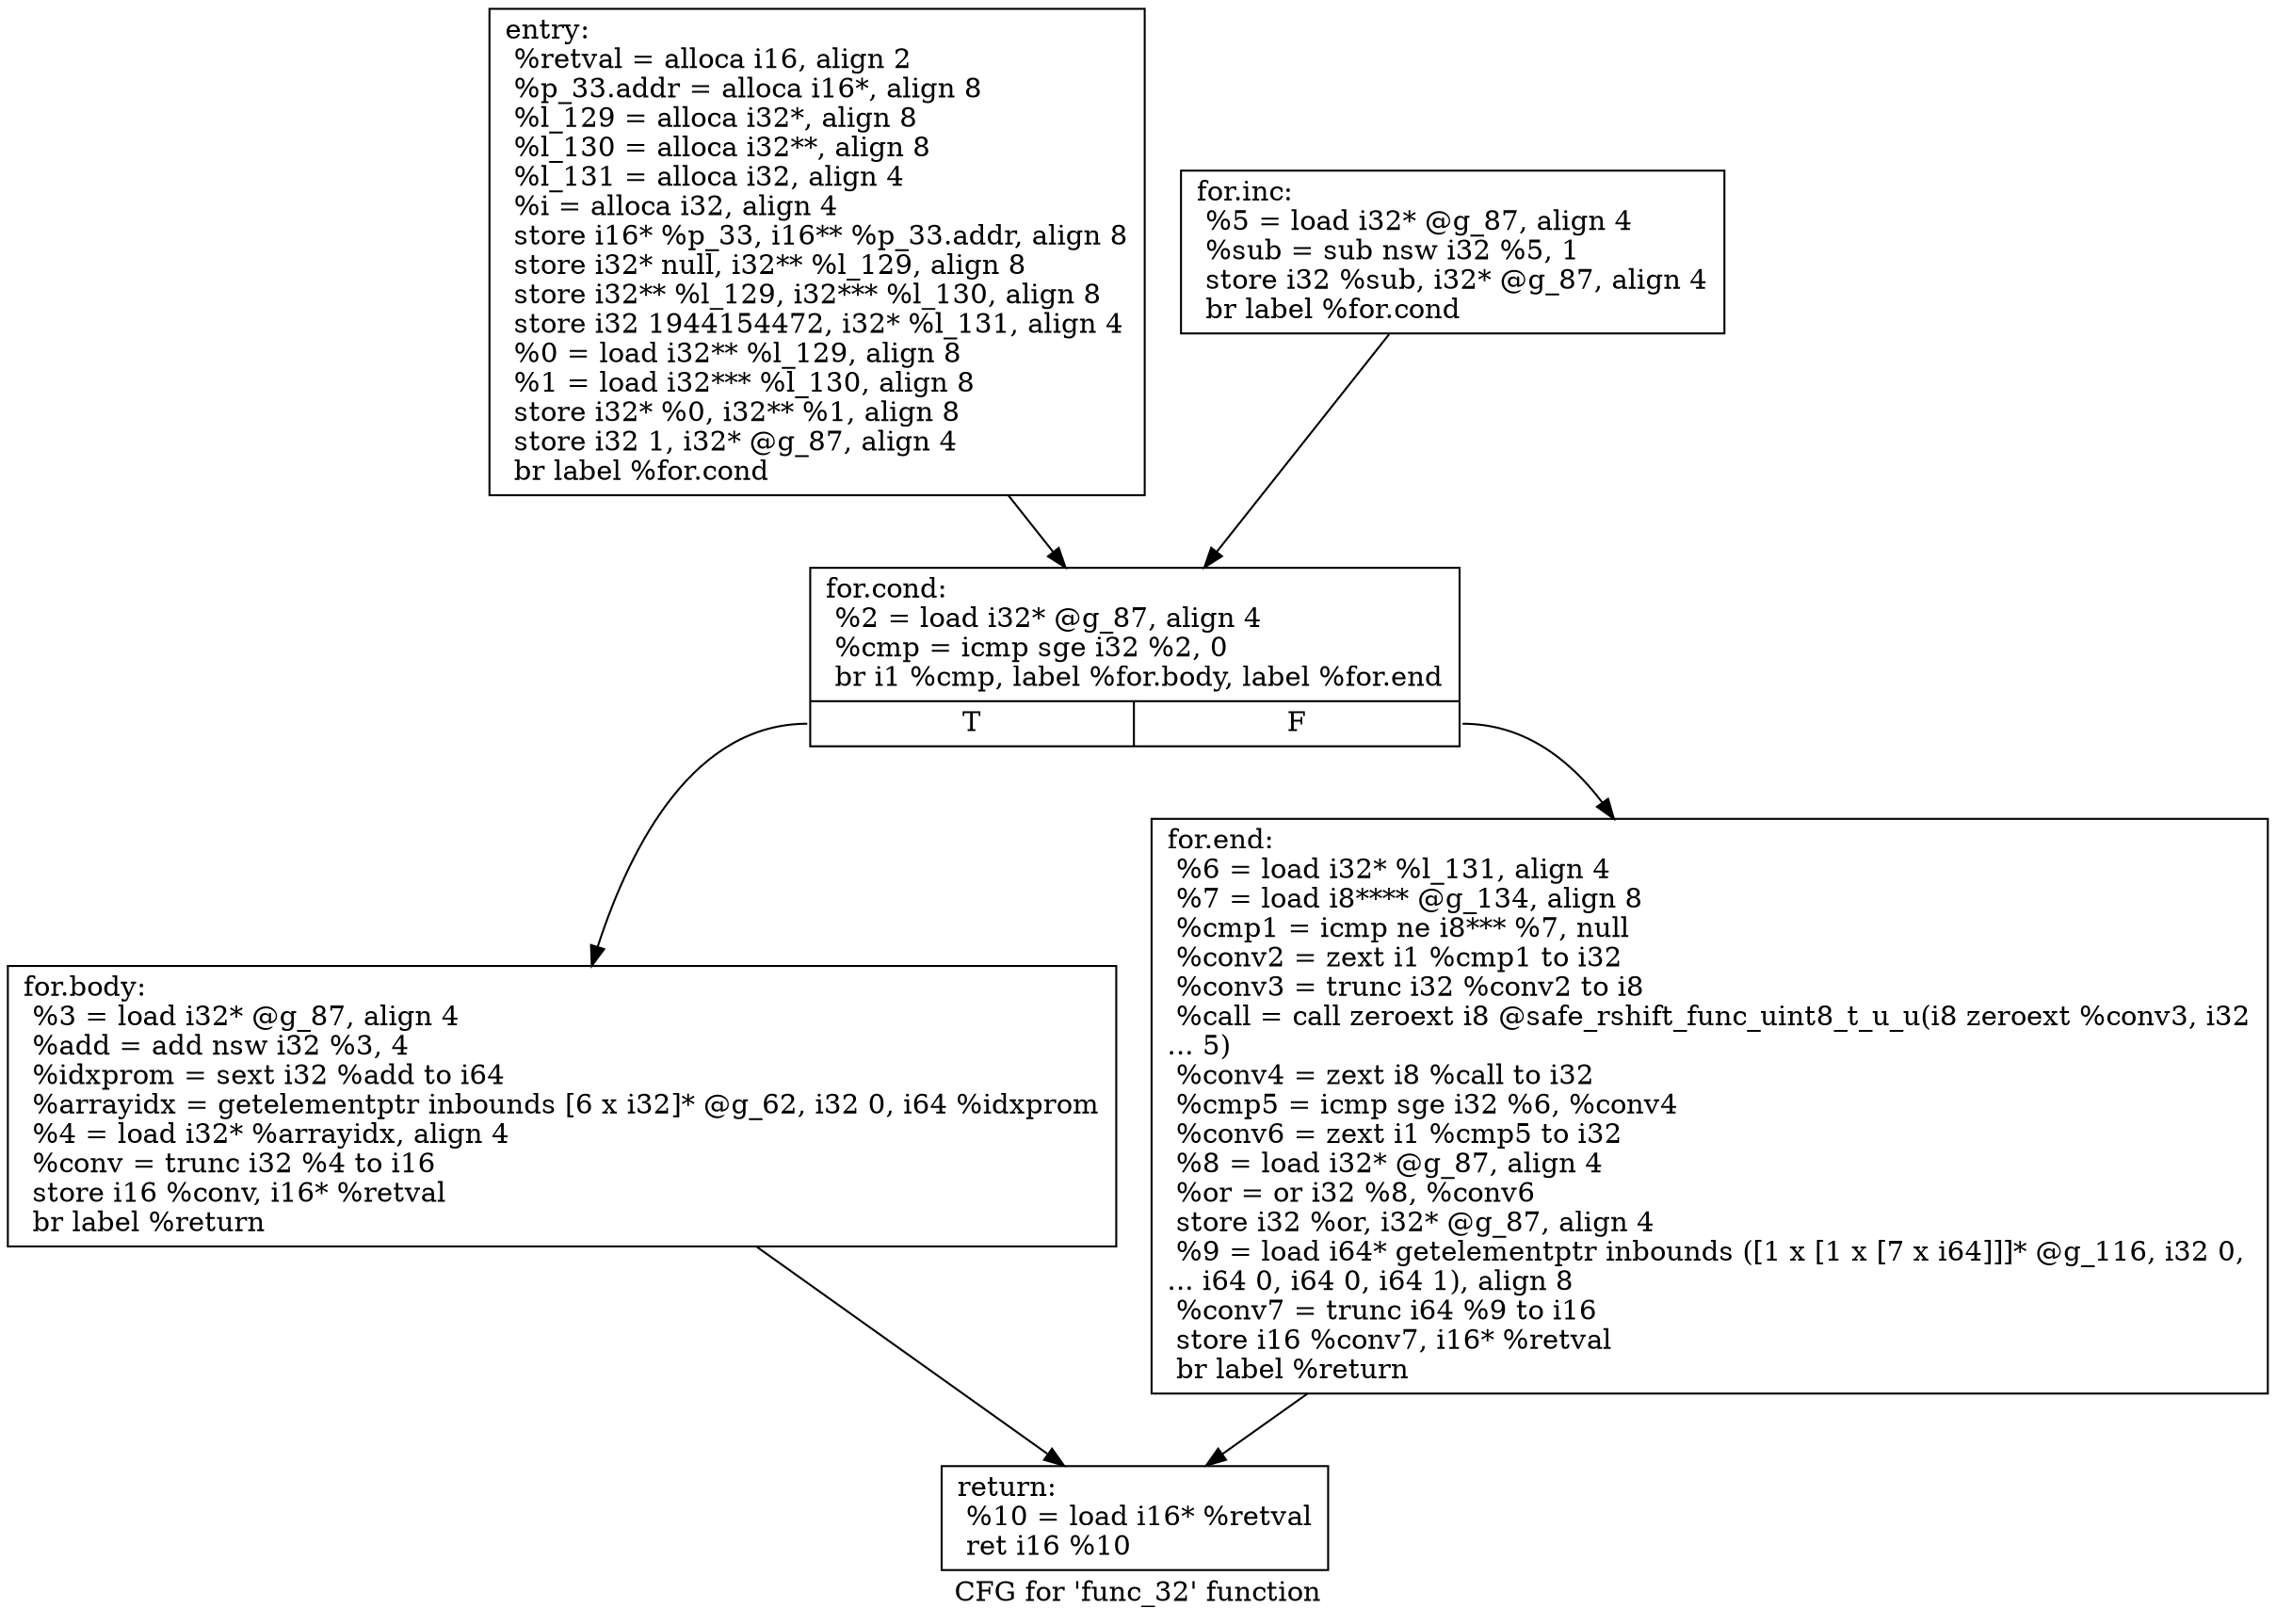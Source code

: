 digraph "CFG for 'func_32' function" {
	label="CFG for 'func_32' function";

	Node0xb9eeaa0 [shape=record,label="{entry:\l  %retval = alloca i16, align 2\l  %p_33.addr = alloca i16*, align 8\l  %l_129 = alloca i32*, align 8\l  %l_130 = alloca i32**, align 8\l  %l_131 = alloca i32, align 4\l  %i = alloca i32, align 4\l  store i16* %p_33, i16** %p_33.addr, align 8\l  store i32* null, i32** %l_129, align 8\l  store i32** %l_129, i32*** %l_130, align 8\l  store i32 1944154472, i32* %l_131, align 4\l  %0 = load i32** %l_129, align 8\l  %1 = load i32*** %l_130, align 8\l  store i32* %0, i32** %1, align 8\l  store i32 1, i32* @g_87, align 4\l  br label %for.cond\l}"];
	Node0xb9eeaa0 -> Node0xb9eead0;
	Node0xb9eead0 [shape=record,label="{for.cond:                                         \l  %2 = load i32* @g_87, align 4\l  %cmp = icmp sge i32 %2, 0\l  br i1 %cmp, label %for.body, label %for.end\l|{<s0>T|<s1>F}}"];
	Node0xb9eead0:s0 -> Node0xb9eeb00;
	Node0xb9eead0:s1 -> Node0xb9eeb60;
	Node0xb9eeb00 [shape=record,label="{for.body:                                         \l  %3 = load i32* @g_87, align 4\l  %add = add nsw i32 %3, 4\l  %idxprom = sext i32 %add to i64\l  %arrayidx = getelementptr inbounds [6 x i32]* @g_62, i32 0, i64 %idxprom\l  %4 = load i32* %arrayidx, align 4\l  %conv = trunc i32 %4 to i16\l  store i16 %conv, i16* %retval\l  br label %return\l}"];
	Node0xb9eeb00 -> Node0xb9eeb90;
	Node0xb9eeb30 [shape=record,label="{for.inc:                                          \l  %5 = load i32* @g_87, align 4\l  %sub = sub nsw i32 %5, 1\l  store i32 %sub, i32* @g_87, align 4\l  br label %for.cond\l}"];
	Node0xb9eeb30 -> Node0xb9eead0;
	Node0xb9eeb60 [shape=record,label="{for.end:                                          \l  %6 = load i32* %l_131, align 4\l  %7 = load i8**** @g_134, align 8\l  %cmp1 = icmp ne i8*** %7, null\l  %conv2 = zext i1 %cmp1 to i32\l  %conv3 = trunc i32 %conv2 to i8\l  %call = call zeroext i8 @safe_rshift_func_uint8_t_u_u(i8 zeroext %conv3, i32\l... 5)\l  %conv4 = zext i8 %call to i32\l  %cmp5 = icmp sge i32 %6, %conv4\l  %conv6 = zext i1 %cmp5 to i32\l  %8 = load i32* @g_87, align 4\l  %or = or i32 %8, %conv6\l  store i32 %or, i32* @g_87, align 4\l  %9 = load i64* getelementptr inbounds ([1 x [1 x [7 x i64]]]* @g_116, i32 0,\l... i64 0, i64 0, i64 1), align 8\l  %conv7 = trunc i64 %9 to i16\l  store i16 %conv7, i16* %retval\l  br label %return\l}"];
	Node0xb9eeb60 -> Node0xb9eeb90;
	Node0xb9eeb90 [shape=record,label="{return:                                           \l  %10 = load i16* %retval\l  ret i16 %10\l}"];
}
